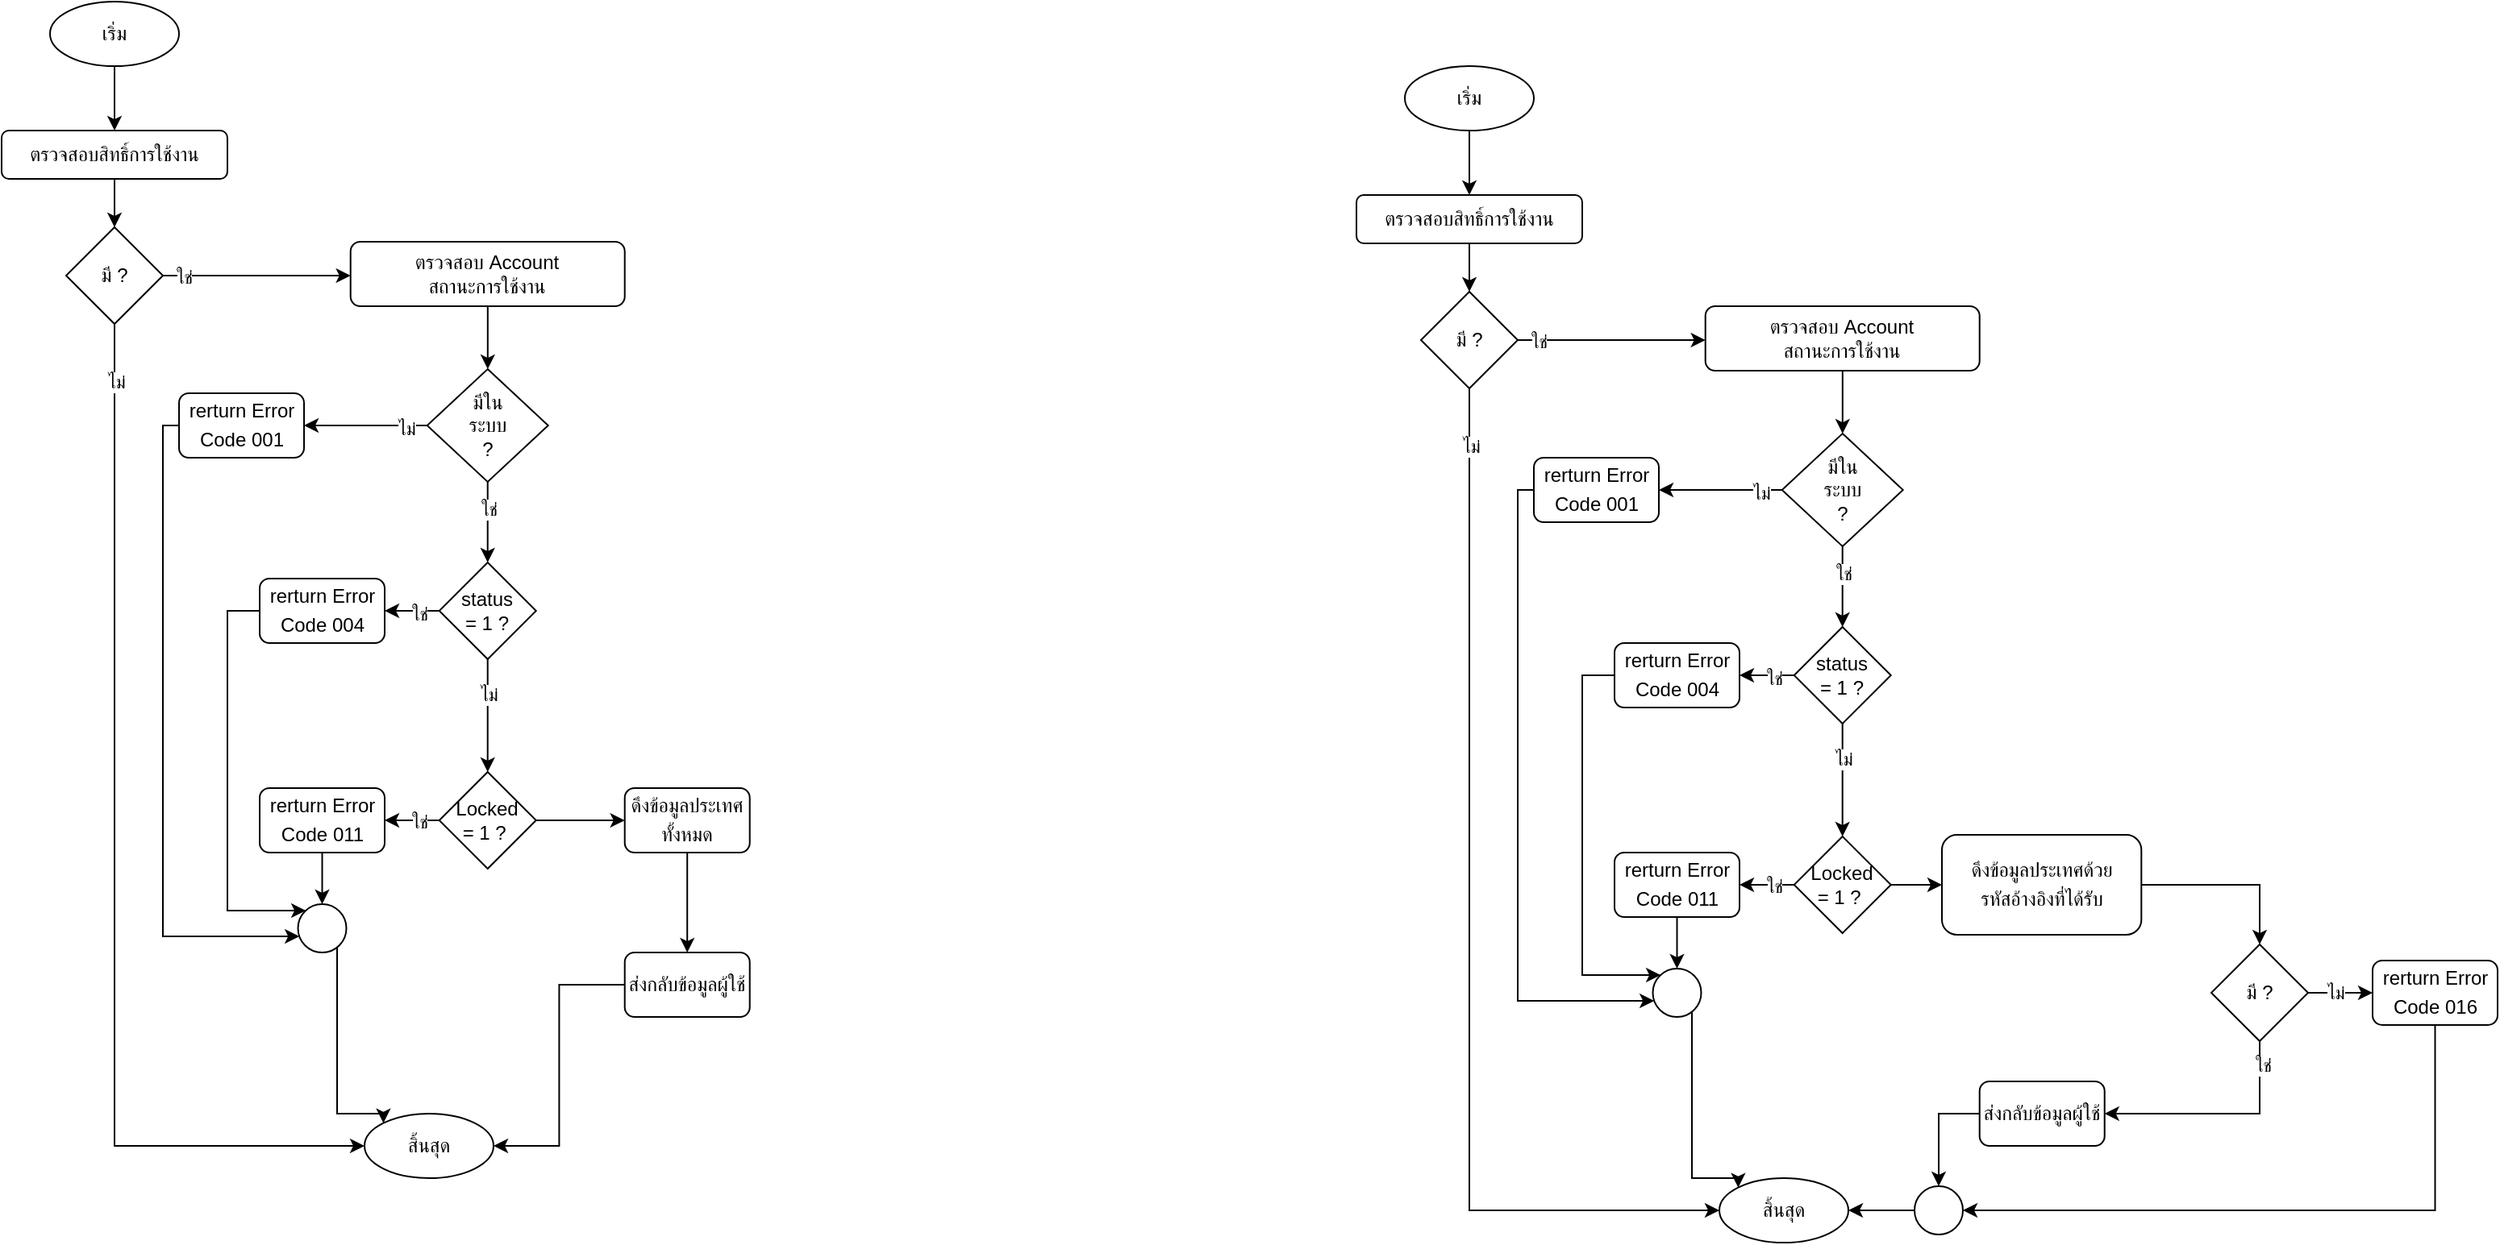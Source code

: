 <mxfile version="21.3.3" type="github">
  <diagram name="หน้า-1" id="7sXhP7ZqzX0lt-kFeuXz">
    <mxGraphModel dx="718" dy="629" grid="1" gridSize="10" guides="1" tooltips="1" connect="1" arrows="1" fold="1" page="1" pageScale="1" pageWidth="827" pageHeight="1169" math="0" shadow="0">
      <root>
        <mxCell id="0" />
        <mxCell id="1" parent="0" />
        <mxCell id="Af3XtyMXlbxBlgkmyVuq-3" value="" style="edgeStyle=orthogonalEdgeStyle;rounded=0;orthogonalLoop=1;jettySize=auto;html=1;" edge="1" parent="1" source="Af3XtyMXlbxBlgkmyVuq-1" target="Af3XtyMXlbxBlgkmyVuq-2">
          <mxGeometry relative="1" as="geometry" />
        </mxCell>
        <mxCell id="Af3XtyMXlbxBlgkmyVuq-1" value="เริ่ม" style="ellipse;whiteSpace=wrap;html=1;" vertex="1" parent="1">
          <mxGeometry x="70" y="40" width="80" height="40" as="geometry" />
        </mxCell>
        <mxCell id="Af3XtyMXlbxBlgkmyVuq-5" value="" style="edgeStyle=orthogonalEdgeStyle;rounded=0;orthogonalLoop=1;jettySize=auto;html=1;" edge="1" parent="1" source="Af3XtyMXlbxBlgkmyVuq-2" target="Af3XtyMXlbxBlgkmyVuq-4">
          <mxGeometry relative="1" as="geometry" />
        </mxCell>
        <mxCell id="Af3XtyMXlbxBlgkmyVuq-2" value="ตรวจสอบสิทธิ์การใช้งาน" style="rounded=1;whiteSpace=wrap;html=1;" vertex="1" parent="1">
          <mxGeometry x="40" y="120" width="140" height="30" as="geometry" />
        </mxCell>
        <mxCell id="Af3XtyMXlbxBlgkmyVuq-7" style="edgeStyle=orthogonalEdgeStyle;rounded=0;orthogonalLoop=1;jettySize=auto;html=1;entryX=0;entryY=0.5;entryDx=0;entryDy=0;" edge="1" parent="1" source="Af3XtyMXlbxBlgkmyVuq-4" target="Af3XtyMXlbxBlgkmyVuq-6">
          <mxGeometry relative="1" as="geometry">
            <Array as="points">
              <mxPoint x="110" y="750" />
            </Array>
          </mxGeometry>
        </mxCell>
        <mxCell id="Af3XtyMXlbxBlgkmyVuq-8" value="ไม่" style="edgeLabel;html=1;align=center;verticalAlign=middle;resizable=0;points=[];" vertex="1" connectable="0" parent="Af3XtyMXlbxBlgkmyVuq-7">
          <mxGeometry x="-0.892" y="1" relative="1" as="geometry">
            <mxPoint as="offset" />
          </mxGeometry>
        </mxCell>
        <mxCell id="Af3XtyMXlbxBlgkmyVuq-10" value="" style="edgeStyle=orthogonalEdgeStyle;rounded=0;orthogonalLoop=1;jettySize=auto;html=1;" edge="1" parent="1" source="Af3XtyMXlbxBlgkmyVuq-4" target="Af3XtyMXlbxBlgkmyVuq-9">
          <mxGeometry relative="1" as="geometry">
            <Array as="points">
              <mxPoint x="220" y="210" />
              <mxPoint x="220" y="210" />
            </Array>
          </mxGeometry>
        </mxCell>
        <mxCell id="Af3XtyMXlbxBlgkmyVuq-25" value="ใช่" style="edgeLabel;html=1;align=center;verticalAlign=middle;resizable=0;points=[];" vertex="1" connectable="0" parent="Af3XtyMXlbxBlgkmyVuq-10">
          <mxGeometry x="-0.78" y="-1" relative="1" as="geometry">
            <mxPoint as="offset" />
          </mxGeometry>
        </mxCell>
        <mxCell id="Af3XtyMXlbxBlgkmyVuq-4" value="มี ?" style="rhombus;whiteSpace=wrap;html=1;" vertex="1" parent="1">
          <mxGeometry x="80" y="180" width="60" height="60" as="geometry" />
        </mxCell>
        <mxCell id="Af3XtyMXlbxBlgkmyVuq-6" value="สิ้นสุด" style="ellipse;whiteSpace=wrap;html=1;" vertex="1" parent="1">
          <mxGeometry x="265" y="730" width="80" height="40" as="geometry" />
        </mxCell>
        <mxCell id="Af3XtyMXlbxBlgkmyVuq-14" value="" style="edgeStyle=orthogonalEdgeStyle;rounded=0;orthogonalLoop=1;jettySize=auto;html=1;" edge="1" parent="1" source="Af3XtyMXlbxBlgkmyVuq-9" target="Af3XtyMXlbxBlgkmyVuq-11">
          <mxGeometry relative="1" as="geometry" />
        </mxCell>
        <mxCell id="Af3XtyMXlbxBlgkmyVuq-9" value="ตรวจสอบ Account &lt;br&gt;สถานะการใช้งาน" style="rounded=1;whiteSpace=wrap;html=1;" vertex="1" parent="1">
          <mxGeometry x="256.35" y="189" width="170" height="40" as="geometry" />
        </mxCell>
        <mxCell id="Af3XtyMXlbxBlgkmyVuq-15" value="" style="edgeStyle=orthogonalEdgeStyle;rounded=0;orthogonalLoop=1;jettySize=auto;html=1;" edge="1" parent="1" source="Af3XtyMXlbxBlgkmyVuq-11" target="Af3XtyMXlbxBlgkmyVuq-12">
          <mxGeometry relative="1" as="geometry" />
        </mxCell>
        <mxCell id="Af3XtyMXlbxBlgkmyVuq-42" value="ใช่" style="edgeLabel;html=1;align=center;verticalAlign=middle;resizable=0;points=[];" vertex="1" connectable="0" parent="Af3XtyMXlbxBlgkmyVuq-15">
          <mxGeometry x="-0.325" y="2" relative="1" as="geometry">
            <mxPoint x="-2" as="offset" />
          </mxGeometry>
        </mxCell>
        <mxCell id="Af3XtyMXlbxBlgkmyVuq-27" style="edgeStyle=orthogonalEdgeStyle;rounded=0;orthogonalLoop=1;jettySize=auto;html=1;" edge="1" parent="1" source="Af3XtyMXlbxBlgkmyVuq-11" target="Af3XtyMXlbxBlgkmyVuq-31">
          <mxGeometry relative="1" as="geometry">
            <mxPoint x="240.1" y="408" as="targetPoint" />
          </mxGeometry>
        </mxCell>
        <mxCell id="Af3XtyMXlbxBlgkmyVuq-41" value="ไม่" style="edgeLabel;html=1;align=center;verticalAlign=middle;resizable=0;points=[];" vertex="1" connectable="0" parent="Af3XtyMXlbxBlgkmyVuq-27">
          <mxGeometry x="-0.657" y="2" relative="1" as="geometry">
            <mxPoint as="offset" />
          </mxGeometry>
        </mxCell>
        <mxCell id="Af3XtyMXlbxBlgkmyVuq-11" value="มีใน&lt;br&gt;ระบบ &lt;br&gt;?" style="rhombus;whiteSpace=wrap;html=1;" vertex="1" parent="1">
          <mxGeometry x="303.85" y="268" width="75" height="70" as="geometry" />
        </mxCell>
        <mxCell id="Af3XtyMXlbxBlgkmyVuq-16" value="" style="edgeStyle=orthogonalEdgeStyle;rounded=0;orthogonalLoop=1;jettySize=auto;html=1;" edge="1" parent="1" source="Af3XtyMXlbxBlgkmyVuq-12" target="Af3XtyMXlbxBlgkmyVuq-13">
          <mxGeometry relative="1" as="geometry" />
        </mxCell>
        <mxCell id="Af3XtyMXlbxBlgkmyVuq-44" value="ไม่" style="edgeLabel;html=1;align=center;verticalAlign=middle;resizable=0;points=[];" vertex="1" connectable="0" parent="Af3XtyMXlbxBlgkmyVuq-16">
          <mxGeometry x="-0.374" relative="1" as="geometry">
            <mxPoint as="offset" />
          </mxGeometry>
        </mxCell>
        <mxCell id="Af3XtyMXlbxBlgkmyVuq-48" value="" style="edgeStyle=orthogonalEdgeStyle;rounded=0;orthogonalLoop=1;jettySize=auto;html=1;" edge="1" parent="1" source="Af3XtyMXlbxBlgkmyVuq-12" target="Af3XtyMXlbxBlgkmyVuq-47">
          <mxGeometry relative="1" as="geometry" />
        </mxCell>
        <mxCell id="Af3XtyMXlbxBlgkmyVuq-54" value="ใช่" style="edgeLabel;html=1;align=center;verticalAlign=middle;resizable=0;points=[];" vertex="1" connectable="0" parent="Af3XtyMXlbxBlgkmyVuq-48">
          <mxGeometry x="-0.461" y="2" relative="1" as="geometry">
            <mxPoint as="offset" />
          </mxGeometry>
        </mxCell>
        <mxCell id="Af3XtyMXlbxBlgkmyVuq-12" value="status&lt;br style=&quot;border-color: var(--border-color);&quot;&gt;= 1 ?" style="rhombus;whiteSpace=wrap;html=1;" vertex="1" parent="1">
          <mxGeometry x="311.35" y="388" width="60" height="60" as="geometry" />
        </mxCell>
        <mxCell id="Af3XtyMXlbxBlgkmyVuq-49" value="" style="edgeStyle=orthogonalEdgeStyle;rounded=0;orthogonalLoop=1;jettySize=auto;html=1;" edge="1" parent="1" source="Af3XtyMXlbxBlgkmyVuq-13" target="Af3XtyMXlbxBlgkmyVuq-37">
          <mxGeometry relative="1" as="geometry" />
        </mxCell>
        <mxCell id="Af3XtyMXlbxBlgkmyVuq-53" value="ใช่" style="edgeLabel;html=1;align=center;verticalAlign=middle;resizable=0;points=[];" vertex="1" connectable="0" parent="Af3XtyMXlbxBlgkmyVuq-49">
          <mxGeometry x="-0.461" y="1" relative="1" as="geometry">
            <mxPoint as="offset" />
          </mxGeometry>
        </mxCell>
        <mxCell id="Af3XtyMXlbxBlgkmyVuq-61" value="" style="edgeStyle=orthogonalEdgeStyle;rounded=0;orthogonalLoop=1;jettySize=auto;html=1;" edge="1" parent="1" source="Af3XtyMXlbxBlgkmyVuq-13" target="Af3XtyMXlbxBlgkmyVuq-55">
          <mxGeometry relative="1" as="geometry" />
        </mxCell>
        <mxCell id="Af3XtyMXlbxBlgkmyVuq-13" value="Locked&lt;br style=&quot;border-color: var(--border-color);&quot;&gt;= 1 ?&amp;nbsp;" style="rhombus;whiteSpace=wrap;html=1;" vertex="1" parent="1">
          <mxGeometry x="311.35" y="518" width="60" height="60" as="geometry" />
        </mxCell>
        <mxCell id="Af3XtyMXlbxBlgkmyVuq-34" style="edgeStyle=orthogonalEdgeStyle;rounded=0;orthogonalLoop=1;jettySize=auto;html=1;entryX=0;entryY=0;entryDx=0;entryDy=0;" edge="1" parent="1" source="Af3XtyMXlbxBlgkmyVuq-19" target="Af3XtyMXlbxBlgkmyVuq-6">
          <mxGeometry relative="1" as="geometry">
            <Array as="points">
              <mxPoint x="248" y="730" />
              <mxPoint x="277" y="730" />
            </Array>
          </mxGeometry>
        </mxCell>
        <mxCell id="Af3XtyMXlbxBlgkmyVuq-19" value="" style="ellipse;whiteSpace=wrap;html=1;aspect=fixed;" vertex="1" parent="1">
          <mxGeometry x="223.75" y="600" width="30" height="30" as="geometry" />
        </mxCell>
        <mxCell id="Af3XtyMXlbxBlgkmyVuq-32" style="edgeStyle=orthogonalEdgeStyle;rounded=0;orthogonalLoop=1;jettySize=auto;html=1;" edge="1" parent="1" source="Af3XtyMXlbxBlgkmyVuq-31" target="Af3XtyMXlbxBlgkmyVuq-19">
          <mxGeometry relative="1" as="geometry">
            <Array as="points">
              <mxPoint x="140" y="303" />
              <mxPoint x="140" y="620" />
            </Array>
          </mxGeometry>
        </mxCell>
        <mxCell id="Af3XtyMXlbxBlgkmyVuq-31" value="rerturn Error Code&amp;nbsp;001&lt;span style=&quot;font-size: medium; text-align: start;&quot;&gt;&lt;/span&gt;" style="rounded=1;whiteSpace=wrap;html=1;" vertex="1" parent="1">
          <mxGeometry x="150" y="283" width="77.5" height="40" as="geometry" />
        </mxCell>
        <mxCell id="Af3XtyMXlbxBlgkmyVuq-51" style="edgeStyle=orthogonalEdgeStyle;rounded=0;orthogonalLoop=1;jettySize=auto;html=1;entryX=0.5;entryY=0;entryDx=0;entryDy=0;" edge="1" parent="1" source="Af3XtyMXlbxBlgkmyVuq-37" target="Af3XtyMXlbxBlgkmyVuq-19">
          <mxGeometry relative="1" as="geometry" />
        </mxCell>
        <mxCell id="Af3XtyMXlbxBlgkmyVuq-37" value="rerturn Error Code&amp;nbsp;011&lt;span style=&quot;font-size: medium; text-align: start;&quot;&gt;&lt;/span&gt;" style="rounded=1;whiteSpace=wrap;html=1;" vertex="1" parent="1">
          <mxGeometry x="200.0" y="528" width="77.5" height="40" as="geometry" />
        </mxCell>
        <mxCell id="Af3XtyMXlbxBlgkmyVuq-50" style="edgeStyle=orthogonalEdgeStyle;rounded=0;orthogonalLoop=1;jettySize=auto;html=1;" edge="1" parent="1" source="Af3XtyMXlbxBlgkmyVuq-47" target="Af3XtyMXlbxBlgkmyVuq-19">
          <mxGeometry relative="1" as="geometry">
            <mxPoint x="240" y="610" as="targetPoint" />
            <Array as="points">
              <mxPoint x="180" y="418" />
              <mxPoint x="180" y="604" />
            </Array>
          </mxGeometry>
        </mxCell>
        <mxCell id="Af3XtyMXlbxBlgkmyVuq-47" value="rerturn Error Code&amp;nbsp;004&lt;span style=&quot;font-size: medium; text-align: start;&quot;&gt;&lt;/span&gt;" style="rounded=1;whiteSpace=wrap;html=1;" vertex="1" parent="1">
          <mxGeometry x="200.0" y="398" width="77.5" height="40" as="geometry" />
        </mxCell>
        <mxCell id="Af3XtyMXlbxBlgkmyVuq-60" value="" style="edgeStyle=orthogonalEdgeStyle;rounded=0;orthogonalLoop=1;jettySize=auto;html=1;" edge="1" parent="1" source="Af3XtyMXlbxBlgkmyVuq-55" target="Af3XtyMXlbxBlgkmyVuq-58">
          <mxGeometry relative="1" as="geometry" />
        </mxCell>
        <mxCell id="Af3XtyMXlbxBlgkmyVuq-55" value="ดึงข้อมูลประเทศทั้งหมด&lt;span style=&quot;font-size: medium; text-align: start;&quot;&gt;&lt;/span&gt;" style="rounded=1;whiteSpace=wrap;html=1;" vertex="1" parent="1">
          <mxGeometry x="426.35" y="528" width="77.5" height="40" as="geometry" />
        </mxCell>
        <mxCell id="Af3XtyMXlbxBlgkmyVuq-59" style="edgeStyle=orthogonalEdgeStyle;rounded=0;orthogonalLoop=1;jettySize=auto;html=1;entryX=1;entryY=0.5;entryDx=0;entryDy=0;" edge="1" parent="1" source="Af3XtyMXlbxBlgkmyVuq-58" target="Af3XtyMXlbxBlgkmyVuq-6">
          <mxGeometry relative="1" as="geometry" />
        </mxCell>
        <mxCell id="Af3XtyMXlbxBlgkmyVuq-58" value="ส่งกลับข้อมูลผู้ใช้" style="rounded=1;whiteSpace=wrap;html=1;" vertex="1" parent="1">
          <mxGeometry x="426.35" y="630" width="77.5" height="40" as="geometry" />
        </mxCell>
        <mxCell id="Af3XtyMXlbxBlgkmyVuq-106" value="เริ่ม" style="ellipse;whiteSpace=wrap;html=1;" vertex="1" parent="1">
          <mxGeometry x="910" y="80" width="80" height="40" as="geometry" />
        </mxCell>
        <mxCell id="Af3XtyMXlbxBlgkmyVuq-108" value="ตรวจสอบสิทธิ์การใช้งาน" style="rounded=1;whiteSpace=wrap;html=1;" vertex="1" parent="1">
          <mxGeometry x="880" y="160" width="140" height="30" as="geometry" />
        </mxCell>
        <mxCell id="Af3XtyMXlbxBlgkmyVuq-105" value="" style="edgeStyle=orthogonalEdgeStyle;rounded=0;orthogonalLoop=1;jettySize=auto;html=1;" edge="1" parent="1" source="Af3XtyMXlbxBlgkmyVuq-106" target="Af3XtyMXlbxBlgkmyVuq-108">
          <mxGeometry relative="1" as="geometry" />
        </mxCell>
        <mxCell id="Af3XtyMXlbxBlgkmyVuq-113" value="มี ?" style="rhombus;whiteSpace=wrap;html=1;" vertex="1" parent="1">
          <mxGeometry x="920" y="220" width="60" height="60" as="geometry" />
        </mxCell>
        <mxCell id="Af3XtyMXlbxBlgkmyVuq-107" value="" style="edgeStyle=orthogonalEdgeStyle;rounded=0;orthogonalLoop=1;jettySize=auto;html=1;" edge="1" parent="1" source="Af3XtyMXlbxBlgkmyVuq-108" target="Af3XtyMXlbxBlgkmyVuq-113">
          <mxGeometry relative="1" as="geometry" />
        </mxCell>
        <mxCell id="Af3XtyMXlbxBlgkmyVuq-114" value="สิ้นสุด" style="ellipse;whiteSpace=wrap;html=1;" vertex="1" parent="1">
          <mxGeometry x="1105" y="770" width="80" height="40" as="geometry" />
        </mxCell>
        <mxCell id="Af3XtyMXlbxBlgkmyVuq-109" style="edgeStyle=orthogonalEdgeStyle;rounded=0;orthogonalLoop=1;jettySize=auto;html=1;entryX=0;entryY=0.5;entryDx=0;entryDy=0;" edge="1" parent="1" source="Af3XtyMXlbxBlgkmyVuq-113" target="Af3XtyMXlbxBlgkmyVuq-114">
          <mxGeometry relative="1" as="geometry">
            <Array as="points">
              <mxPoint x="950" y="790" />
            </Array>
          </mxGeometry>
        </mxCell>
        <mxCell id="Af3XtyMXlbxBlgkmyVuq-110" value="ไม่" style="edgeLabel;html=1;align=center;verticalAlign=middle;resizable=0;points=[];" vertex="1" connectable="0" parent="Af3XtyMXlbxBlgkmyVuq-109">
          <mxGeometry x="-0.892" y="1" relative="1" as="geometry">
            <mxPoint as="offset" />
          </mxGeometry>
        </mxCell>
        <mxCell id="Af3XtyMXlbxBlgkmyVuq-116" value="ตรวจสอบ Account &lt;br&gt;สถานะการใช้งาน" style="rounded=1;whiteSpace=wrap;html=1;" vertex="1" parent="1">
          <mxGeometry x="1096.35" y="229" width="170" height="40" as="geometry" />
        </mxCell>
        <mxCell id="Af3XtyMXlbxBlgkmyVuq-111" value="" style="edgeStyle=orthogonalEdgeStyle;rounded=0;orthogonalLoop=1;jettySize=auto;html=1;" edge="1" parent="1" source="Af3XtyMXlbxBlgkmyVuq-113" target="Af3XtyMXlbxBlgkmyVuq-116">
          <mxGeometry relative="1" as="geometry">
            <Array as="points">
              <mxPoint x="1060" y="250" />
              <mxPoint x="1060" y="250" />
            </Array>
          </mxGeometry>
        </mxCell>
        <mxCell id="Af3XtyMXlbxBlgkmyVuq-112" value="ใช่" style="edgeLabel;html=1;align=center;verticalAlign=middle;resizable=0;points=[];" vertex="1" connectable="0" parent="Af3XtyMXlbxBlgkmyVuq-111">
          <mxGeometry x="-0.78" y="-1" relative="1" as="geometry">
            <mxPoint as="offset" />
          </mxGeometry>
        </mxCell>
        <mxCell id="Af3XtyMXlbxBlgkmyVuq-121" value="มีใน&lt;br&gt;ระบบ &lt;br&gt;?" style="rhombus;whiteSpace=wrap;html=1;" vertex="1" parent="1">
          <mxGeometry x="1143.85" y="308" width="75" height="70" as="geometry" />
        </mxCell>
        <mxCell id="Af3XtyMXlbxBlgkmyVuq-115" value="" style="edgeStyle=orthogonalEdgeStyle;rounded=0;orthogonalLoop=1;jettySize=auto;html=1;" edge="1" parent="1" source="Af3XtyMXlbxBlgkmyVuq-116" target="Af3XtyMXlbxBlgkmyVuq-121">
          <mxGeometry relative="1" as="geometry" />
        </mxCell>
        <mxCell id="Af3XtyMXlbxBlgkmyVuq-126" value="status&lt;br style=&quot;border-color: var(--border-color);&quot;&gt;= 1 ?" style="rhombus;whiteSpace=wrap;html=1;" vertex="1" parent="1">
          <mxGeometry x="1151.35" y="428" width="60" height="60" as="geometry" />
        </mxCell>
        <mxCell id="Af3XtyMXlbxBlgkmyVuq-117" value="" style="edgeStyle=orthogonalEdgeStyle;rounded=0;orthogonalLoop=1;jettySize=auto;html=1;" edge="1" parent="1" source="Af3XtyMXlbxBlgkmyVuq-121" target="Af3XtyMXlbxBlgkmyVuq-126">
          <mxGeometry relative="1" as="geometry" />
        </mxCell>
        <mxCell id="Af3XtyMXlbxBlgkmyVuq-118" value="ใช่" style="edgeLabel;html=1;align=center;verticalAlign=middle;resizable=0;points=[];" vertex="1" connectable="0" parent="Af3XtyMXlbxBlgkmyVuq-117">
          <mxGeometry x="-0.325" y="2" relative="1" as="geometry">
            <mxPoint x="-2" as="offset" />
          </mxGeometry>
        </mxCell>
        <mxCell id="Af3XtyMXlbxBlgkmyVuq-130" value="Locked&lt;br style=&quot;border-color: var(--border-color);&quot;&gt;= 1 ?&amp;nbsp;" style="rhombus;whiteSpace=wrap;html=1;" vertex="1" parent="1">
          <mxGeometry x="1151.35" y="558" width="60" height="60" as="geometry" />
        </mxCell>
        <mxCell id="Af3XtyMXlbxBlgkmyVuq-122" value="" style="edgeStyle=orthogonalEdgeStyle;rounded=0;orthogonalLoop=1;jettySize=auto;html=1;" edge="1" parent="1" source="Af3XtyMXlbxBlgkmyVuq-126" target="Af3XtyMXlbxBlgkmyVuq-130">
          <mxGeometry relative="1" as="geometry" />
        </mxCell>
        <mxCell id="Af3XtyMXlbxBlgkmyVuq-123" value="ไม่" style="edgeLabel;html=1;align=center;verticalAlign=middle;resizable=0;points=[];" vertex="1" connectable="0" parent="Af3XtyMXlbxBlgkmyVuq-122">
          <mxGeometry x="-0.374" relative="1" as="geometry">
            <mxPoint as="offset" />
          </mxGeometry>
        </mxCell>
        <mxCell id="Af3XtyMXlbxBlgkmyVuq-131" style="edgeStyle=orthogonalEdgeStyle;rounded=0;orthogonalLoop=1;jettySize=auto;html=1;entryX=0;entryY=0;entryDx=0;entryDy=0;" edge="1" parent="1" source="Af3XtyMXlbxBlgkmyVuq-132" target="Af3XtyMXlbxBlgkmyVuq-114">
          <mxGeometry relative="1" as="geometry">
            <Array as="points">
              <mxPoint x="1088" y="770" />
              <mxPoint x="1117" y="770" />
            </Array>
          </mxGeometry>
        </mxCell>
        <mxCell id="Af3XtyMXlbxBlgkmyVuq-132" value="" style="ellipse;whiteSpace=wrap;html=1;aspect=fixed;" vertex="1" parent="1">
          <mxGeometry x="1063.75" y="640" width="30" height="30" as="geometry" />
        </mxCell>
        <mxCell id="Af3XtyMXlbxBlgkmyVuq-133" style="edgeStyle=orthogonalEdgeStyle;rounded=0;orthogonalLoop=1;jettySize=auto;html=1;" edge="1" parent="1" source="Af3XtyMXlbxBlgkmyVuq-134" target="Af3XtyMXlbxBlgkmyVuq-132">
          <mxGeometry relative="1" as="geometry">
            <Array as="points">
              <mxPoint x="980" y="343" />
              <mxPoint x="980" y="660" />
            </Array>
          </mxGeometry>
        </mxCell>
        <mxCell id="Af3XtyMXlbxBlgkmyVuq-134" value="rerturn Error Code&amp;nbsp;001&lt;span style=&quot;font-size: medium; text-align: start;&quot;&gt;&lt;/span&gt;" style="rounded=1;whiteSpace=wrap;html=1;" vertex="1" parent="1">
          <mxGeometry x="990" y="323" width="77.5" height="40" as="geometry" />
        </mxCell>
        <mxCell id="Af3XtyMXlbxBlgkmyVuq-119" style="edgeStyle=orthogonalEdgeStyle;rounded=0;orthogonalLoop=1;jettySize=auto;html=1;" edge="1" parent="1" source="Af3XtyMXlbxBlgkmyVuq-121" target="Af3XtyMXlbxBlgkmyVuq-134">
          <mxGeometry relative="1" as="geometry">
            <mxPoint x="1080.1" y="448" as="targetPoint" />
          </mxGeometry>
        </mxCell>
        <mxCell id="Af3XtyMXlbxBlgkmyVuq-120" value="ไม่" style="edgeLabel;html=1;align=center;verticalAlign=middle;resizable=0;points=[];" vertex="1" connectable="0" parent="Af3XtyMXlbxBlgkmyVuq-119">
          <mxGeometry x="-0.657" y="2" relative="1" as="geometry">
            <mxPoint as="offset" />
          </mxGeometry>
        </mxCell>
        <mxCell id="Af3XtyMXlbxBlgkmyVuq-135" style="edgeStyle=orthogonalEdgeStyle;rounded=0;orthogonalLoop=1;jettySize=auto;html=1;entryX=0.5;entryY=0;entryDx=0;entryDy=0;" edge="1" parent="1" source="Af3XtyMXlbxBlgkmyVuq-136" target="Af3XtyMXlbxBlgkmyVuq-132">
          <mxGeometry relative="1" as="geometry" />
        </mxCell>
        <mxCell id="Af3XtyMXlbxBlgkmyVuq-136" value="rerturn Error Code&amp;nbsp;011&lt;span style=&quot;font-size: medium; text-align: start;&quot;&gt;&lt;/span&gt;" style="rounded=1;whiteSpace=wrap;html=1;" vertex="1" parent="1">
          <mxGeometry x="1040" y="568" width="77.5" height="40" as="geometry" />
        </mxCell>
        <mxCell id="Af3XtyMXlbxBlgkmyVuq-127" value="" style="edgeStyle=orthogonalEdgeStyle;rounded=0;orthogonalLoop=1;jettySize=auto;html=1;" edge="1" parent="1" source="Af3XtyMXlbxBlgkmyVuq-130" target="Af3XtyMXlbxBlgkmyVuq-136">
          <mxGeometry relative="1" as="geometry" />
        </mxCell>
        <mxCell id="Af3XtyMXlbxBlgkmyVuq-128" value="ใช่" style="edgeLabel;html=1;align=center;verticalAlign=middle;resizable=0;points=[];" vertex="1" connectable="0" parent="Af3XtyMXlbxBlgkmyVuq-127">
          <mxGeometry x="-0.461" y="1" relative="1" as="geometry">
            <mxPoint as="offset" />
          </mxGeometry>
        </mxCell>
        <mxCell id="Af3XtyMXlbxBlgkmyVuq-137" style="edgeStyle=orthogonalEdgeStyle;rounded=0;orthogonalLoop=1;jettySize=auto;html=1;" edge="1" parent="1" source="Af3XtyMXlbxBlgkmyVuq-138" target="Af3XtyMXlbxBlgkmyVuq-132">
          <mxGeometry relative="1" as="geometry">
            <mxPoint x="1080" y="650" as="targetPoint" />
            <Array as="points">
              <mxPoint x="1020" y="458" />
              <mxPoint x="1020" y="644" />
            </Array>
          </mxGeometry>
        </mxCell>
        <mxCell id="Af3XtyMXlbxBlgkmyVuq-138" value="rerturn Error Code&amp;nbsp;004&lt;span style=&quot;font-size: medium; text-align: start;&quot;&gt;&lt;/span&gt;" style="rounded=1;whiteSpace=wrap;html=1;" vertex="1" parent="1">
          <mxGeometry x="1040" y="438" width="77.5" height="40" as="geometry" />
        </mxCell>
        <mxCell id="Af3XtyMXlbxBlgkmyVuq-124" value="" style="edgeStyle=orthogonalEdgeStyle;rounded=0;orthogonalLoop=1;jettySize=auto;html=1;" edge="1" parent="1" source="Af3XtyMXlbxBlgkmyVuq-126" target="Af3XtyMXlbxBlgkmyVuq-138">
          <mxGeometry relative="1" as="geometry" />
        </mxCell>
        <mxCell id="Af3XtyMXlbxBlgkmyVuq-125" value="ใช่" style="edgeLabel;html=1;align=center;verticalAlign=middle;resizable=0;points=[];" vertex="1" connectable="0" parent="Af3XtyMXlbxBlgkmyVuq-124">
          <mxGeometry x="-0.461" y="2" relative="1" as="geometry">
            <mxPoint as="offset" />
          </mxGeometry>
        </mxCell>
        <mxCell id="Af3XtyMXlbxBlgkmyVuq-140" value="ดึงข้อมูลประเทศด้วย&lt;br&gt;รหัสอ้างอิงที่ได้รับ&lt;span style=&quot;font-size: medium; text-align: start;&quot;&gt;&lt;/span&gt;" style="rounded=1;whiteSpace=wrap;html=1;" vertex="1" parent="1">
          <mxGeometry x="1243" y="557" width="123.65" height="62" as="geometry" />
        </mxCell>
        <mxCell id="Af3XtyMXlbxBlgkmyVuq-129" value="" style="edgeStyle=orthogonalEdgeStyle;rounded=0;orthogonalLoop=1;jettySize=auto;html=1;" edge="1" parent="1" source="Af3XtyMXlbxBlgkmyVuq-130" target="Af3XtyMXlbxBlgkmyVuq-140">
          <mxGeometry relative="1" as="geometry" />
        </mxCell>
        <mxCell id="Af3XtyMXlbxBlgkmyVuq-141" style="edgeStyle=orthogonalEdgeStyle;rounded=0;orthogonalLoop=1;jettySize=auto;html=1;" edge="1" parent="1" source="Af3XtyMXlbxBlgkmyVuq-142" target="Af3XtyMXlbxBlgkmyVuq-149">
          <mxGeometry relative="1" as="geometry" />
        </mxCell>
        <mxCell id="Af3XtyMXlbxBlgkmyVuq-142" value="ส่งกลับข้อมูลผู้ใช้" style="rounded=1;whiteSpace=wrap;html=1;" vertex="1" parent="1">
          <mxGeometry x="1266.35" y="710" width="77.5" height="40" as="geometry" />
        </mxCell>
        <mxCell id="Af3XtyMXlbxBlgkmyVuq-143" style="edgeStyle=orthogonalEdgeStyle;rounded=0;orthogonalLoop=1;jettySize=auto;html=1;entryX=1;entryY=0.5;entryDx=0;entryDy=0;" edge="1" parent="1" source="Af3XtyMXlbxBlgkmyVuq-144" target="Af3XtyMXlbxBlgkmyVuq-142">
          <mxGeometry relative="1" as="geometry">
            <Array as="points">
              <mxPoint x="1440" y="730" />
            </Array>
          </mxGeometry>
        </mxCell>
        <mxCell id="Af3XtyMXlbxBlgkmyVuq-152" value="ใช่" style="edgeLabel;html=1;align=center;verticalAlign=middle;resizable=0;points=[];" vertex="1" connectable="0" parent="Af3XtyMXlbxBlgkmyVuq-143">
          <mxGeometry x="-0.797" y="2" relative="1" as="geometry">
            <mxPoint as="offset" />
          </mxGeometry>
        </mxCell>
        <mxCell id="Af3XtyMXlbxBlgkmyVuq-147" value="" style="edgeStyle=orthogonalEdgeStyle;rounded=0;orthogonalLoop=1;jettySize=auto;html=1;" edge="1" parent="1" source="Af3XtyMXlbxBlgkmyVuq-144" target="Af3XtyMXlbxBlgkmyVuq-146">
          <mxGeometry relative="1" as="geometry" />
        </mxCell>
        <mxCell id="Af3XtyMXlbxBlgkmyVuq-151" value="ไม่" style="edgeLabel;html=1;align=center;verticalAlign=middle;resizable=0;points=[];" vertex="1" connectable="0" parent="Af3XtyMXlbxBlgkmyVuq-147">
          <mxGeometry x="-0.164" relative="1" as="geometry">
            <mxPoint as="offset" />
          </mxGeometry>
        </mxCell>
        <mxCell id="Af3XtyMXlbxBlgkmyVuq-144" value="มี ?" style="rhombus;whiteSpace=wrap;html=1;" vertex="1" parent="1">
          <mxGeometry x="1410" y="625" width="60" height="60" as="geometry" />
        </mxCell>
        <mxCell id="Af3XtyMXlbxBlgkmyVuq-139" value="" style="edgeStyle=orthogonalEdgeStyle;rounded=0;orthogonalLoop=1;jettySize=auto;html=1;" edge="1" parent="1" source="Af3XtyMXlbxBlgkmyVuq-140" target="Af3XtyMXlbxBlgkmyVuq-144">
          <mxGeometry relative="1" as="geometry" />
        </mxCell>
        <mxCell id="Af3XtyMXlbxBlgkmyVuq-148" style="edgeStyle=orthogonalEdgeStyle;rounded=0;orthogonalLoop=1;jettySize=auto;html=1;entryX=1;entryY=0.5;entryDx=0;entryDy=0;" edge="1" parent="1" source="Af3XtyMXlbxBlgkmyVuq-146" target="Af3XtyMXlbxBlgkmyVuq-149">
          <mxGeometry relative="1" as="geometry">
            <mxPoint x="1540" y="790" as="targetPoint" />
            <Array as="points">
              <mxPoint x="1549" y="790" />
            </Array>
          </mxGeometry>
        </mxCell>
        <mxCell id="Af3XtyMXlbxBlgkmyVuq-146" value="rerturn Error Code&amp;nbsp;016&lt;span style=&quot;font-size: medium; text-align: start;&quot;&gt;&lt;/span&gt;" style="rounded=1;whiteSpace=wrap;html=1;" vertex="1" parent="1">
          <mxGeometry x="1510" y="635" width="77.5" height="40" as="geometry" />
        </mxCell>
        <mxCell id="Af3XtyMXlbxBlgkmyVuq-150" style="edgeStyle=orthogonalEdgeStyle;rounded=0;orthogonalLoop=1;jettySize=auto;html=1;" edge="1" parent="1" source="Af3XtyMXlbxBlgkmyVuq-149" target="Af3XtyMXlbxBlgkmyVuq-114">
          <mxGeometry relative="1" as="geometry" />
        </mxCell>
        <mxCell id="Af3XtyMXlbxBlgkmyVuq-149" value="" style="ellipse;whiteSpace=wrap;html=1;aspect=fixed;" vertex="1" parent="1">
          <mxGeometry x="1226" y="775" width="30" height="30" as="geometry" />
        </mxCell>
      </root>
    </mxGraphModel>
  </diagram>
</mxfile>
